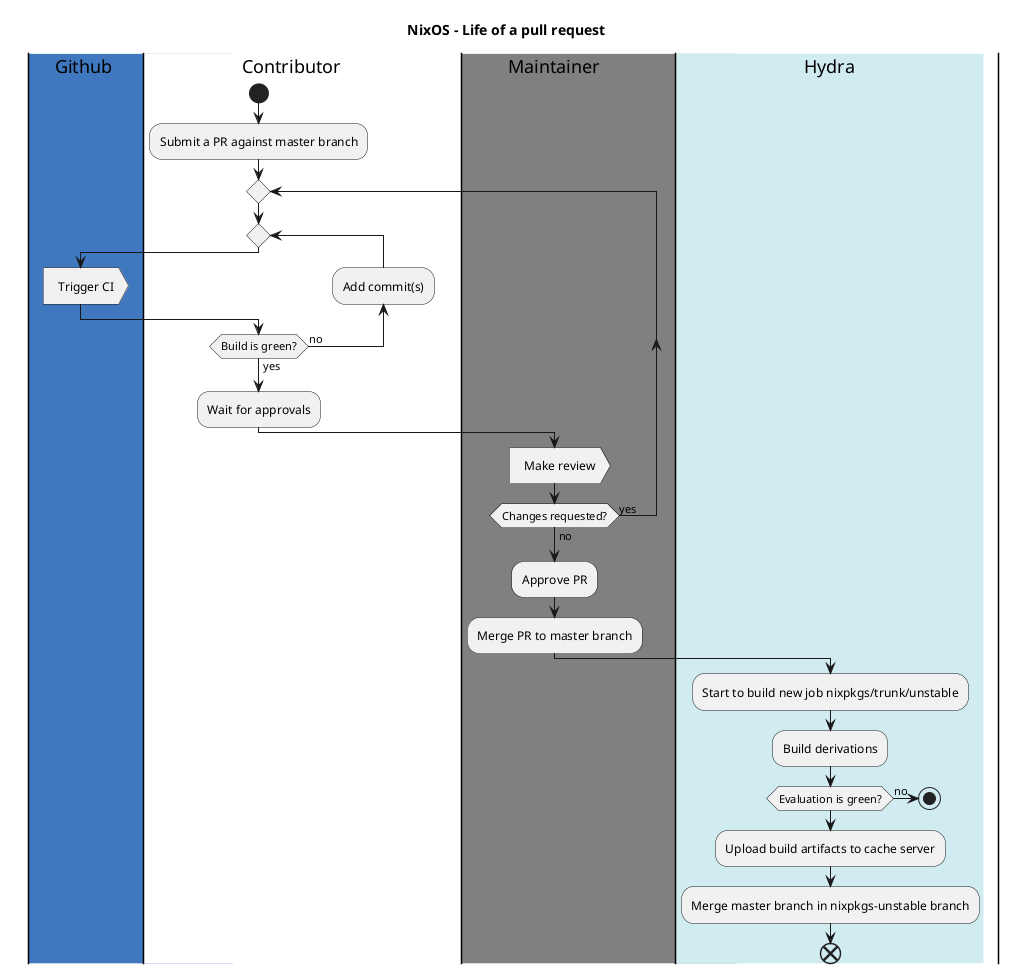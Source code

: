 @startuml Nixos - Life of a pull request
skinparam defaultTextAlignment center
skinparam swimlaneWidth same
skinparam linetype polyline
skinparam linetype ortho

title NixOS - Life of a pull request

|#4078c0|Github|
|#white|Contributor|
|#grey|Maintainer|
|#d1ecf1|Hydra|

|Contributor|
start
  :Submit a PR against master branch;

  repeat
    repeat
      backward :Add commit(s);
      |Github|
      :Trigger CI>
      |Contributor|
    repeat while (Build is green?) is (no) not (yes)
    :Wait for approvals;
    |Maintainer|
    :Make review>
  repeat while (Changes requested?) is (yes) not (no)
  |Maintainer|
  :Approve PR;

  |Maintainer|
  :Merge PR to master branch;

  |Hydra|
  :Start to build new job nixpkgs/trunk/unstable;
  :Build derivations;

  if (Evaluation is green?) is (no) then
  stop
  endif

  :Upload build artifacts to cache server;
  :Merge master branch in nixpkgs-unstable branch;
end
@enduml
